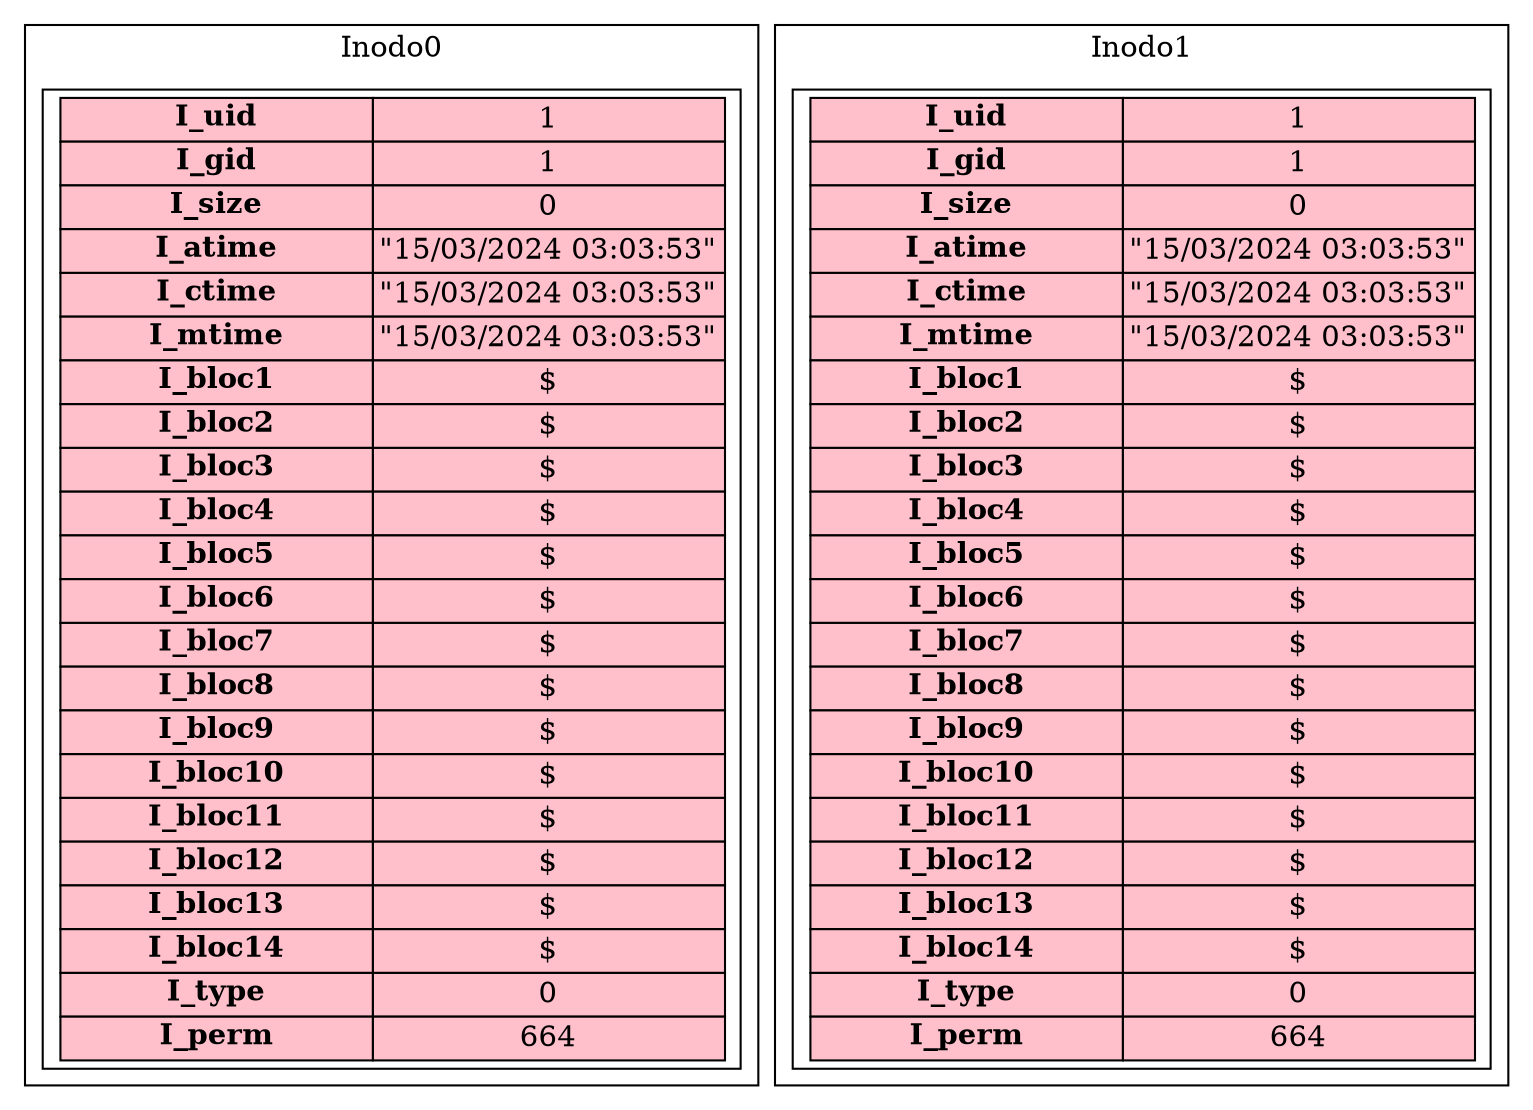 digraph G{
subgraph cluster_0{
 label="Inodo0"
tbl_0[shape=box, label=<
<table border='0' cellborder='1' cellspacing='0'  width='300' height='160' >
<tr><td width='150' bgcolor="pink"><b>I_uid</b></td><td width='150' bgcolor="pink">1</td></tr>
<tr><td width='150' bgcolor="pink"><b>I_gid</b></td><td width='150' bgcolor="pink">1</td></tr>
<tr><td width='150' bgcolor="pink"><b>I_size</b></td><td width='150' bgcolor="pink">0</td></tr>
<tr><td width='150' bgcolor="pink"><b>I_atime</b></td><td width='150' bgcolor="pink">"15/03/2024 03:03:53"</td></tr>
<tr><td width='150' bgcolor="pink"><b>I_ctime</b></td><td width='150' bgcolor="pink">"15/03/2024 03:03:53"</td></tr>
<tr><td width='150' bgcolor="pink"><b>I_mtime</b></td><td width='150' bgcolor="pink">"15/03/2024 03:03:53"</td></tr>
<tr>  <td width='150' bgcolor="pink"><b>I_bloc1</b></td><td width='150' bgcolor="pink">$</td>  </tr>
<tr>  <td width='150' bgcolor="pink"><b>I_bloc2</b></td><td width='150' bgcolor="pink">$</td>  </tr>
<tr>  <td width='150' bgcolor="pink"><b>I_bloc3</b></td><td width='150' bgcolor="pink">$</td>  </tr>
<tr>  <td width='150' bgcolor="pink"><b>I_bloc4</b></td><td width='150' bgcolor="pink">$</td>  </tr>
<tr>  <td width='150' bgcolor="pink"><b>I_bloc5</b></td><td width='150' bgcolor="pink">$</td>  </tr>
<tr>  <td width='150' bgcolor="pink"><b>I_bloc6</b></td><td width='150' bgcolor="pink">$</td>  </tr>
<tr>  <td width='150' bgcolor="pink"><b>I_bloc7</b></td><td width='150' bgcolor="pink">$</td>  </tr>
<tr>  <td width='150' bgcolor="pink"><b>I_bloc8</b></td><td width='150' bgcolor="pink">$</td>  </tr>
<tr>  <td width='150' bgcolor="pink"><b>I_bloc9</b></td><td width='150' bgcolor="pink">$</td>  </tr>
<tr>  <td width='150' bgcolor="pink"><b>I_bloc10</b></td><td width='150' bgcolor="pink">$</td>  </tr>
<tr>  <td width='150' bgcolor="pink"><b>I_bloc11</b></td><td width='150' bgcolor="pink">$</td>  </tr>
<tr>  <td width='150' bgcolor="pink"><b>I_bloc12</b></td><td width='150' bgcolor="pink">$</td>  </tr>
<tr>  <td width='150' bgcolor="pink"><b>I_bloc13</b></td><td width='150' bgcolor="pink">$</td>  </tr>
<tr>  <td width='150' bgcolor="pink"><b>I_bloc14</b></td><td width='150' bgcolor="pink">$</td>  </tr>
<tr><td width='150' bgcolor="pink"><b>I_type</b></td><td width='150' bgcolor="pink">0</td></tr>
<tr><td width='150' bgcolor="pink"><b>I_perm</b></td><td width='150' bgcolor="pink">664</td></tr>
</table>>];}
subgraph cluster_1{
 label="Inodo1"
tbl_1[shape=box, label=<
<table border='0' cellborder='1' cellspacing='0'  width='300' height='160' >
<tr><td width='150' bgcolor="pink"><b>I_uid</b></td><td width='150' bgcolor="pink">1</td></tr>
<tr><td width='150' bgcolor="pink"><b>I_gid</b></td><td width='150' bgcolor="pink">1</td></tr>
<tr><td width='150' bgcolor="pink"><b>I_size</b></td><td width='150' bgcolor="pink">0</td></tr>
<tr><td width='150' bgcolor="pink"><b>I_atime</b></td><td width='150' bgcolor="pink">"15/03/2024 03:03:53"</td></tr>
<tr><td width='150' bgcolor="pink"><b>I_ctime</b></td><td width='150' bgcolor="pink">"15/03/2024 03:03:53"</td></tr>
<tr><td width='150' bgcolor="pink"><b>I_mtime</b></td><td width='150' bgcolor="pink">"15/03/2024 03:03:53"</td></tr>
<tr>  <td width='150' bgcolor="pink"><b>I_bloc1</b></td><td width='150' bgcolor="pink">$</td>  </tr>
<tr>  <td width='150' bgcolor="pink"><b>I_bloc2</b></td><td width='150' bgcolor="pink">$</td>  </tr>
<tr>  <td width='150' bgcolor="pink"><b>I_bloc3</b></td><td width='150' bgcolor="pink">$</td>  </tr>
<tr>  <td width='150' bgcolor="pink"><b>I_bloc4</b></td><td width='150' bgcolor="pink">$</td>  </tr>
<tr>  <td width='150' bgcolor="pink"><b>I_bloc5</b></td><td width='150' bgcolor="pink">$</td>  </tr>
<tr>  <td width='150' bgcolor="pink"><b>I_bloc6</b></td><td width='150' bgcolor="pink">$</td>  </tr>
<tr>  <td width='150' bgcolor="pink"><b>I_bloc7</b></td><td width='150' bgcolor="pink">$</td>  </tr>
<tr>  <td width='150' bgcolor="pink"><b>I_bloc8</b></td><td width='150' bgcolor="pink">$</td>  </tr>
<tr>  <td width='150' bgcolor="pink"><b>I_bloc9</b></td><td width='150' bgcolor="pink">$</td>  </tr>
<tr>  <td width='150' bgcolor="pink"><b>I_bloc10</b></td><td width='150' bgcolor="pink">$</td>  </tr>
<tr>  <td width='150' bgcolor="pink"><b>I_bloc11</b></td><td width='150' bgcolor="pink">$</td>  </tr>
<tr>  <td width='150' bgcolor="pink"><b>I_bloc12</b></td><td width='150' bgcolor="pink">$</td>  </tr>
<tr>  <td width='150' bgcolor="pink"><b>I_bloc13</b></td><td width='150' bgcolor="pink">$</td>  </tr>
<tr>  <td width='150' bgcolor="pink"><b>I_bloc14</b></td><td width='150' bgcolor="pink">$</td>  </tr>
<tr><td width='150' bgcolor="pink"><b>I_type</b></td><td width='150' bgcolor="pink">0</td></tr>
<tr><td width='150' bgcolor="pink"><b>I_perm</b></td><td width='150' bgcolor="pink">664</td></tr>
</table>>];}
}
